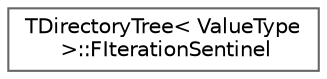 digraph "Graphical Class Hierarchy"
{
 // INTERACTIVE_SVG=YES
 // LATEX_PDF_SIZE
  bgcolor="transparent";
  edge [fontname=Helvetica,fontsize=10,labelfontname=Helvetica,labelfontsize=10];
  node [fontname=Helvetica,fontsize=10,shape=box,height=0.2,width=0.4];
  rankdir="LR";
  Node0 [id="Node000000",label="TDirectoryTree\< ValueType\l \>::FIterationSentinel",height=0.2,width=0.4,color="grey40", fillcolor="white", style="filled",URL="$d1/ddd/structTDirectoryTree_1_1FIterationSentinel.html",tooltip="Sentinel type used to mark the end of ranged-for iteration."];
}
